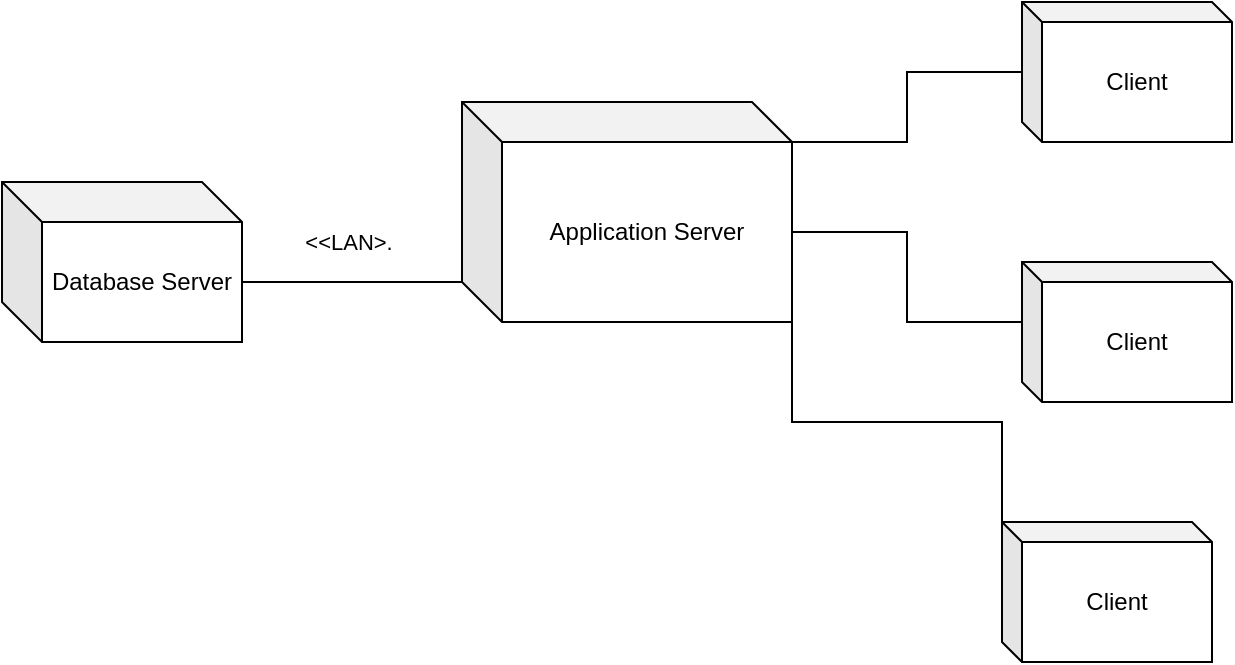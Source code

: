 <mxfile version="22.1.17" type="device">
  <diagram name="Page-1" id="j9NHxcDDXmFvk3k0Jfeg">
    <mxGraphModel dx="783" dy="659" grid="1" gridSize="10" guides="1" tooltips="1" connect="1" arrows="1" fold="1" page="1" pageScale="1" pageWidth="850" pageHeight="1100" math="0" shadow="0">
      <root>
        <mxCell id="0" />
        <mxCell id="1" parent="0" />
        <mxCell id="6ZfT8LfGju6U0OyFH9w5-1" value="Database Server" style="shape=cube;whiteSpace=wrap;html=1;boundedLbl=1;backgroundOutline=1;darkOpacity=0.05;darkOpacity2=0.1;rotation=0;" vertex="1" parent="1">
          <mxGeometry x="70" y="170" width="120" height="80" as="geometry" />
        </mxCell>
        <mxCell id="6ZfT8LfGju6U0OyFH9w5-8" style="edgeStyle=orthogonalEdgeStyle;rounded=0;orthogonalLoop=1;jettySize=auto;html=1;exitX=0;exitY=0;exitDx=165;exitDy=20;exitPerimeter=0;endArrow=none;endFill=0;" edge="1" parent="1" source="6ZfT8LfGju6U0OyFH9w5-2" target="6ZfT8LfGju6U0OyFH9w5-3">
          <mxGeometry relative="1" as="geometry" />
        </mxCell>
        <mxCell id="6ZfT8LfGju6U0OyFH9w5-2" value="Application Server" style="shape=cube;whiteSpace=wrap;html=1;boundedLbl=1;backgroundOutline=1;darkOpacity=0.05;darkOpacity2=0.1;rotation=0;" vertex="1" parent="1">
          <mxGeometry x="300" y="130" width="165" height="110" as="geometry" />
        </mxCell>
        <mxCell id="6ZfT8LfGju6U0OyFH9w5-3" value="Client" style="shape=cube;whiteSpace=wrap;html=1;boundedLbl=1;backgroundOutline=1;darkOpacity=0.05;darkOpacity2=0.1;rotation=0;size=10;" vertex="1" parent="1">
          <mxGeometry x="580" y="80" width="105" height="70" as="geometry" />
        </mxCell>
        <mxCell id="6ZfT8LfGju6U0OyFH9w5-4" value="Client" style="shape=cube;whiteSpace=wrap;html=1;boundedLbl=1;backgroundOutline=1;darkOpacity=0.05;darkOpacity2=0.1;rotation=0;size=10;" vertex="1" parent="1">
          <mxGeometry x="580" y="210" width="105" height="70" as="geometry" />
        </mxCell>
        <mxCell id="6ZfT8LfGju6U0OyFH9w5-5" value="Client" style="shape=cube;whiteSpace=wrap;html=1;boundedLbl=1;backgroundOutline=1;darkOpacity=0.05;darkOpacity2=0.1;rotation=0;size=10;" vertex="1" parent="1">
          <mxGeometry x="570" y="340" width="105" height="70" as="geometry" />
        </mxCell>
        <mxCell id="6ZfT8LfGju6U0OyFH9w5-7" style="edgeStyle=orthogonalEdgeStyle;rounded=0;orthogonalLoop=1;jettySize=auto;html=1;exitX=0;exitY=0;exitDx=120.0;exitDy=50;exitPerimeter=0;entryX=0;entryY=0;entryDx=0;entryDy=90;entryPerimeter=0;endArrow=none;endFill=0;" edge="1" parent="1" source="6ZfT8LfGju6U0OyFH9w5-1" target="6ZfT8LfGju6U0OyFH9w5-2">
          <mxGeometry relative="1" as="geometry" />
        </mxCell>
        <mxCell id="6ZfT8LfGju6U0OyFH9w5-11" value="&amp;lt;&amp;lt;LAN&amp;gt;." style="edgeLabel;html=1;align=center;verticalAlign=middle;resizable=0;points=[];" vertex="1" connectable="0" parent="6ZfT8LfGju6U0OyFH9w5-7">
          <mxGeometry x="-0.042" y="2" relative="1" as="geometry">
            <mxPoint y="-18" as="offset" />
          </mxGeometry>
        </mxCell>
        <mxCell id="6ZfT8LfGju6U0OyFH9w5-9" style="edgeStyle=orthogonalEdgeStyle;rounded=0;orthogonalLoop=1;jettySize=auto;html=1;exitX=0;exitY=0;exitDx=165;exitDy=65;exitPerimeter=0;entryX=0;entryY=0;entryDx=0;entryDy=30;entryPerimeter=0;endArrow=none;endFill=0;" edge="1" parent="1" source="6ZfT8LfGju6U0OyFH9w5-2" target="6ZfT8LfGju6U0OyFH9w5-4">
          <mxGeometry relative="1" as="geometry" />
        </mxCell>
        <mxCell id="6ZfT8LfGju6U0OyFH9w5-10" style="edgeStyle=orthogonalEdgeStyle;rounded=0;orthogonalLoop=1;jettySize=auto;html=1;exitX=1;exitY=1;exitDx=0;exitDy=0;exitPerimeter=0;entryX=0;entryY=0;entryDx=0;entryDy=0;entryPerimeter=0;endArrow=none;endFill=0;" edge="1" parent="1" source="6ZfT8LfGju6U0OyFH9w5-2" target="6ZfT8LfGju6U0OyFH9w5-5">
          <mxGeometry relative="1" as="geometry" />
        </mxCell>
      </root>
    </mxGraphModel>
  </diagram>
</mxfile>
